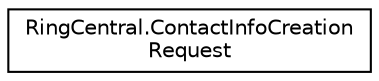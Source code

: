 digraph "Graphical Class Hierarchy"
{
 // LATEX_PDF_SIZE
  edge [fontname="Helvetica",fontsize="10",labelfontname="Helvetica",labelfontsize="10"];
  node [fontname="Helvetica",fontsize="10",shape=record];
  rankdir="LR";
  Node0 [label="RingCentral.ContactInfoCreation\lRequest",height=0.2,width=0.4,color="black", fillcolor="white", style="filled",URL="$classRingCentral_1_1ContactInfoCreationRequest.html",tooltip="Contact Information"];
}
